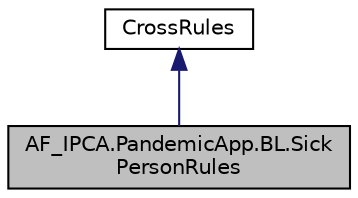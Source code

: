 digraph "AF_IPCA.PandemicApp.BL.SickPersonRules"
{
 // LATEX_PDF_SIZE
  edge [fontname="Helvetica",fontsize="10",labelfontname="Helvetica",labelfontsize="10"];
  node [fontname="Helvetica",fontsize="10",shape=record];
  Node1 [label="AF_IPCA.PandemicApp.BL.Sick\lPersonRules",height=0.2,width=0.4,color="black", fillcolor="grey75", style="filled", fontcolor="black",tooltip="This class handles the comunication between frontend and data"];
  Node2 -> Node1 [dir="back",color="midnightblue",fontsize="10",style="solid",fontname="Helvetica"];
  Node2 [label="CrossRules",height=0.2,width=0.4,color="black", fillcolor="white", style="filled",URL="$dc/d83/class_a_f___i_p_c_a_1_1_pandemic_app_1_1_b_l_1_1_cross_rules.html",tooltip="this class stores the rules that are common to the classes at this level"];
}
